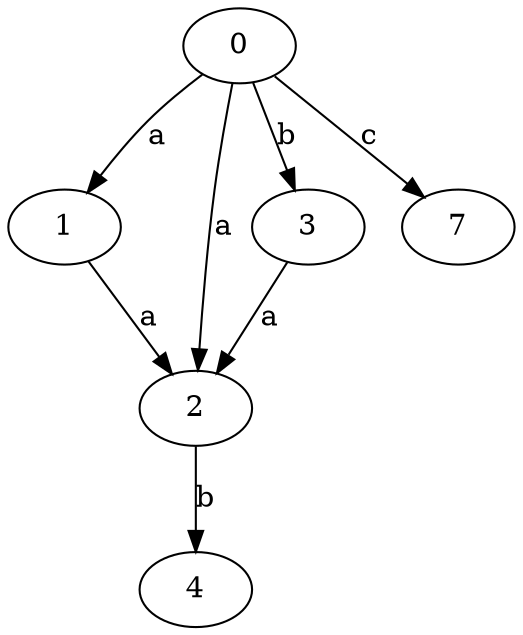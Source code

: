strict digraph  {
1;
2;
3;
4;
0;
7;
1 -> 2  [label=a];
2 -> 4  [label=b];
3 -> 2  [label=a];
0 -> 1  [label=a];
0 -> 2  [label=a];
0 -> 3  [label=b];
0 -> 7  [label=c];
}
